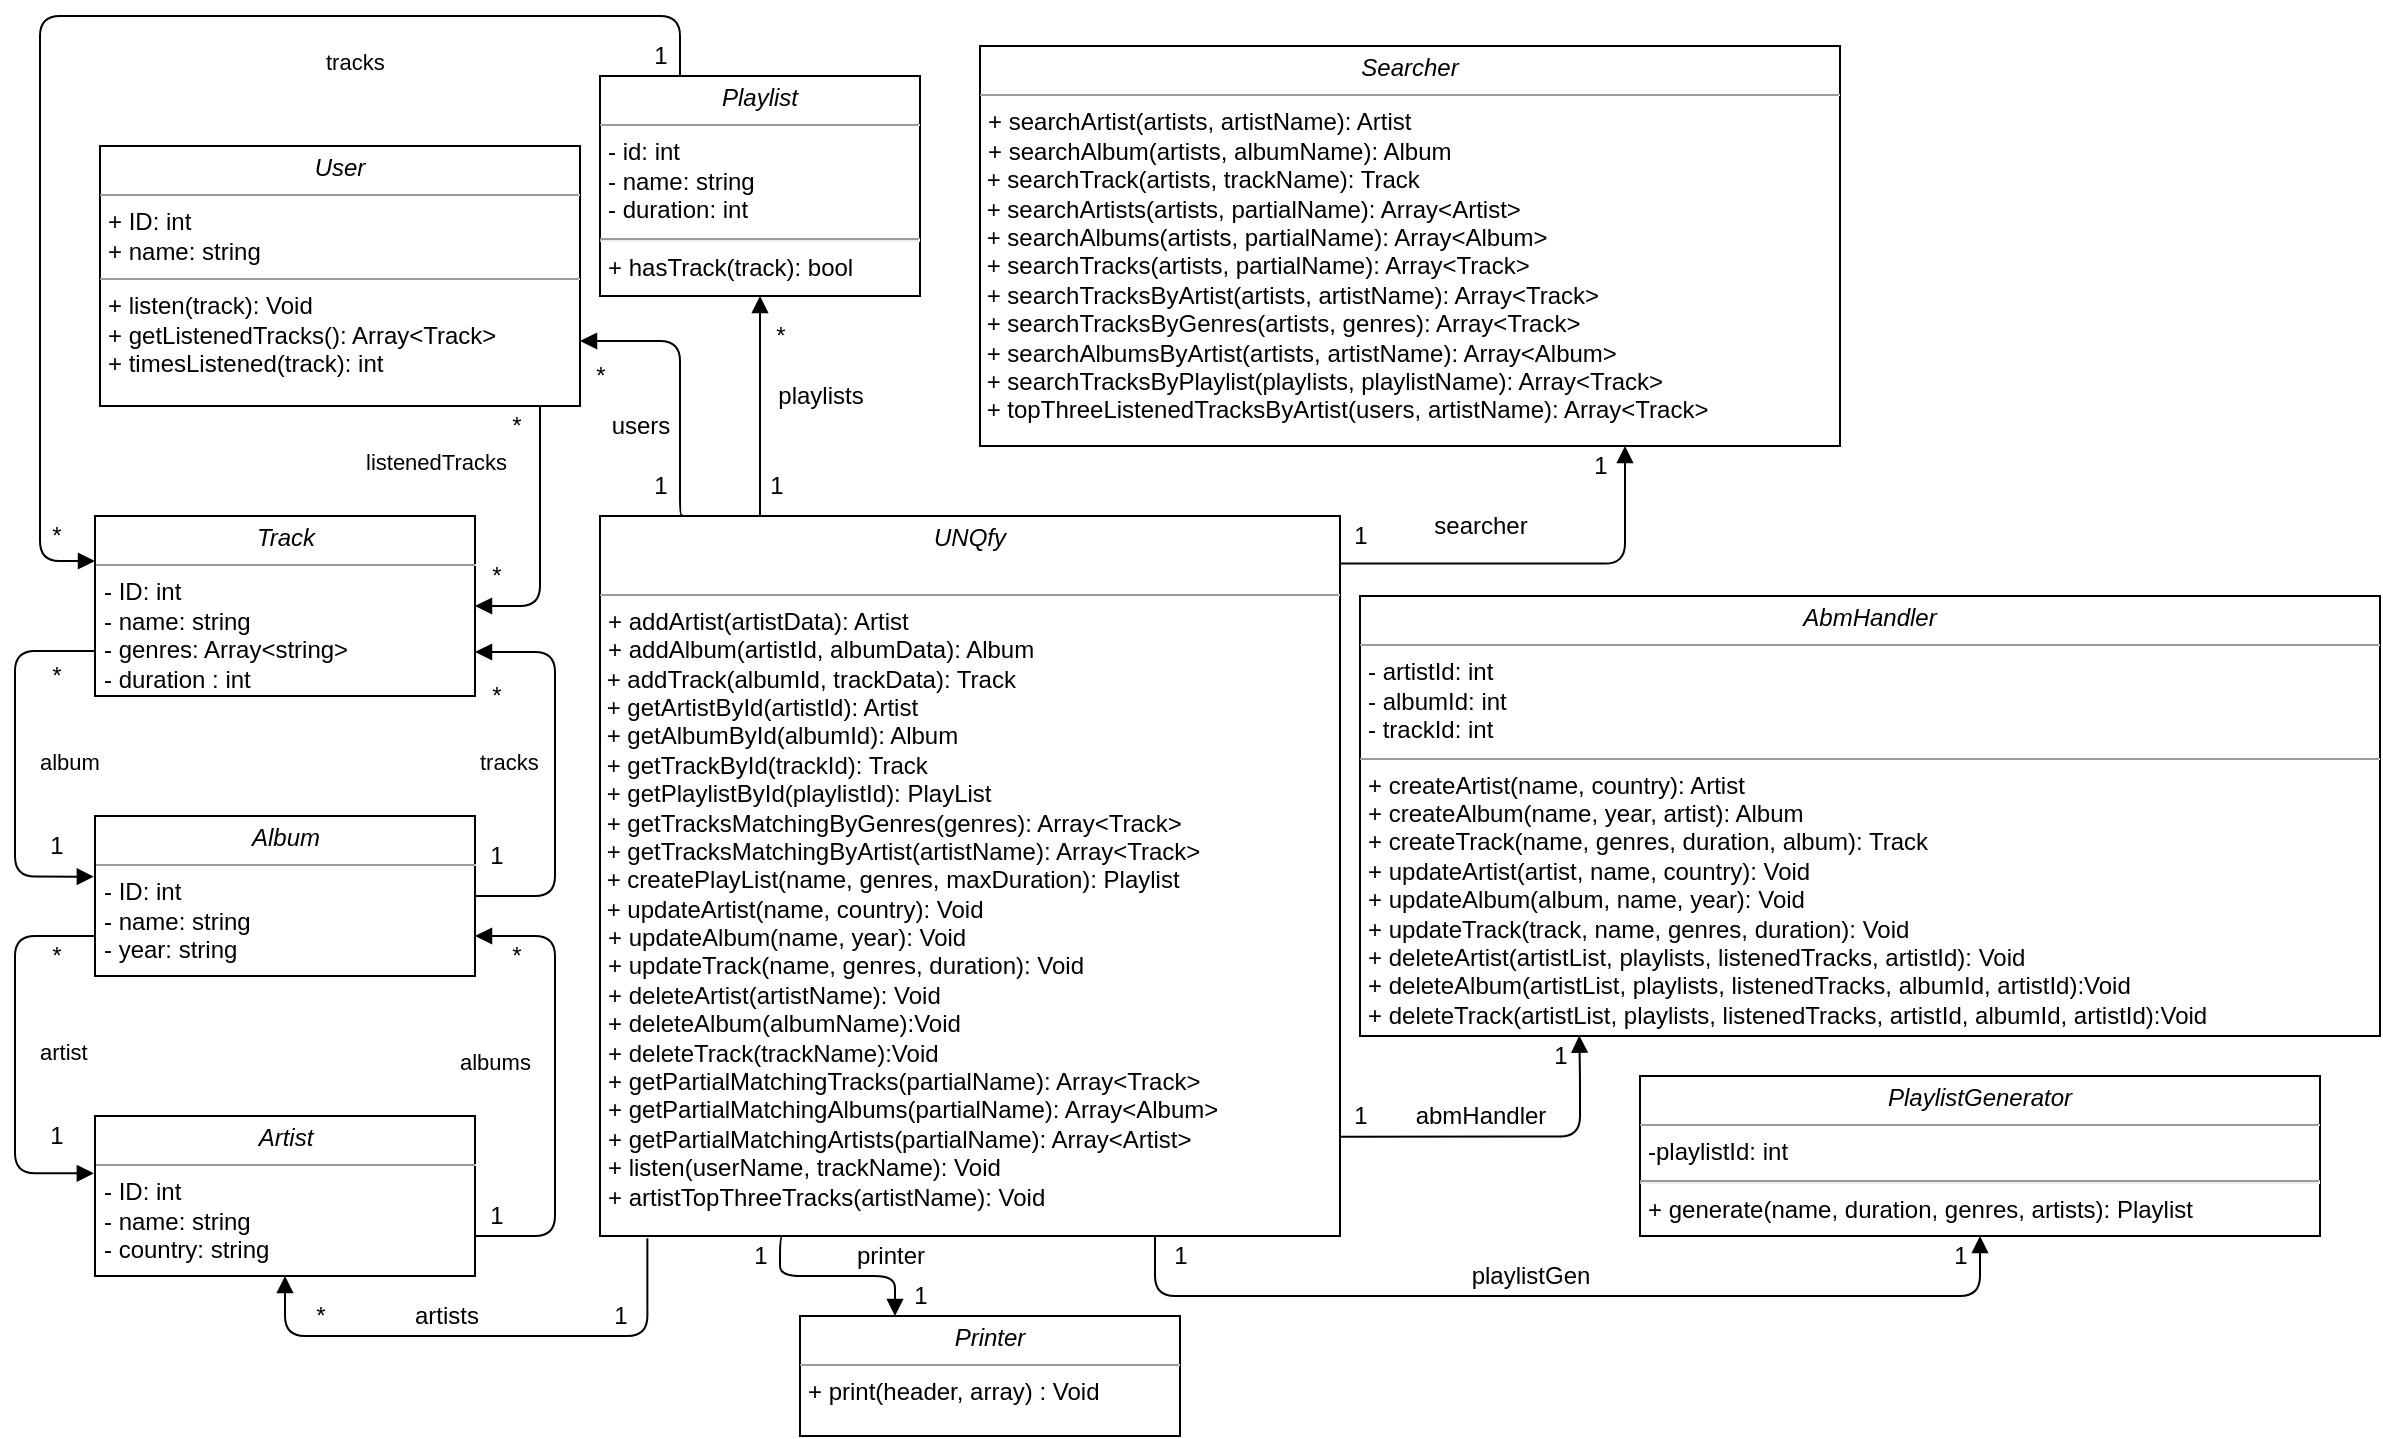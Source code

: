 <mxfile version="13.0.1" type="device"><diagram name="Page-1" id="c4acf3e9-155e-7222-9cf6-157b1a14988f"><mxGraphModel dx="2011" dy="623" grid="1" gridSize="10" guides="1" tooltips="1" connect="1" arrows="1" fold="1" page="1" pageScale="1" pageWidth="850" pageHeight="1100" background="#ffffff" math="0" shadow="0"><root><mxCell id="0"/><mxCell id="1" parent="0"/><mxCell id="5d2195bd80daf111-18" value="&lt;p style=&quot;margin: 0px ; margin-top: 4px ; text-align: center&quot;&gt;&lt;i&gt;Track&lt;/i&gt;&lt;/p&gt;&lt;hr size=&quot;1&quot;&gt;&lt;p style=&quot;margin: 0px ; margin-left: 4px&quot;&gt;- ID: int&lt;/p&gt;&lt;p style=&quot;margin: 0px ; margin-left: 4px&quot;&gt;- name: string&lt;br&gt;- genres: Array&amp;lt;string&amp;gt;&lt;br&gt;&lt;/p&gt;&lt;p style=&quot;margin: 0px ; margin-left: 4px&quot;&gt;- duration : int&lt;br&gt;&lt;/p&gt;" style="verticalAlign=top;align=left;overflow=fill;fontSize=12;fontFamily=Helvetica;html=1;rounded=0;shadow=0;comic=0;labelBackgroundColor=none;strokeWidth=1" parent="1" vertex="1"><mxGeometry x="227.5" y="320" width="190" height="90" as="geometry"/></mxCell><mxCell id="5d2195bd80daf111-19" value="&lt;p style=&quot;margin: 0px ; margin-top: 4px ; text-align: center&quot;&gt;&lt;i&gt;Album&lt;/i&gt;&lt;/p&gt;&lt;hr size=&quot;1&quot;&gt;&lt;p style=&quot;margin: 0px ; margin-left: 4px&quot;&gt;- ID: int&lt;/p&gt;&lt;p style=&quot;margin: 0px ; margin-left: 4px&quot;&gt;- name: string&lt;br&gt;- year: string&lt;/p&gt;&lt;p style=&quot;margin: 0px ; margin-left: 4px&quot;&gt;&lt;br&gt;&lt;/p&gt;" style="verticalAlign=top;align=left;overflow=fill;fontSize=12;fontFamily=Helvetica;html=1;rounded=0;shadow=0;comic=0;labelBackgroundColor=none;strokeWidth=1" parent="1" vertex="1"><mxGeometry x="227.5" y="470" width="190" height="80" as="geometry"/></mxCell><mxCell id="5d2195bd80daf111-20" value="&lt;p style=&quot;margin: 0px ; margin-top: 4px ; text-align: center&quot;&gt;&lt;i&gt;Artist&lt;/i&gt;&lt;/p&gt;&lt;hr size=&quot;1&quot;&gt;&lt;p style=&quot;margin: 0px ; margin-left: 4px&quot;&gt;- ID: int&lt;/p&gt;&lt;p style=&quot;margin: 0px ; margin-left: 4px&quot;&gt;- name: string&lt;br&gt;- country: string&lt;/p&gt;&lt;p style=&quot;margin: 0px ; margin-left: 4px&quot;&gt;&lt;br&gt;&lt;/p&gt;" style="verticalAlign=top;align=left;overflow=fill;fontSize=12;fontFamily=Helvetica;html=1;rounded=0;shadow=0;comic=0;labelBackgroundColor=none;strokeWidth=1" parent="1" vertex="1"><mxGeometry x="227.5" y="620" width="190" height="80" as="geometry"/></mxCell><mxCell id="0A4pxNy6F65seMNXTTmq-5" value="1" style="text;html=1;align=center;verticalAlign=middle;resizable=0;points=[];autosize=1;" parent="1" vertex="1"><mxGeometry x="197.5" y="475" width="20" height="20" as="geometry"/></mxCell><mxCell id="0A4pxNy6F65seMNXTTmq-6" value="tracks" style="endArrow=block;endFill=1;html=1;edgeStyle=orthogonalEdgeStyle;align=left;verticalAlign=top;exitX=1;exitY=0.5;exitDx=0;exitDy=0;" parent="1" source="5d2195bd80daf111-19" edge="1"><mxGeometry x="0.188" y="40" relative="1" as="geometry"><mxPoint x="437.5" y="530" as="sourcePoint"/><mxPoint x="417.5" y="388" as="targetPoint"/><Array as="points"><mxPoint x="457.5" y="510"/><mxPoint x="457.5" y="388"/></Array><mxPoint as="offset"/></mxGeometry></mxCell><mxCell id="0A4pxNy6F65seMNXTTmq-8" value="*" style="text;html=1;align=center;verticalAlign=middle;resizable=0;points=[];autosize=1;" parent="1" vertex="1"><mxGeometry x="417.5" y="400" width="20" height="20" as="geometry"/></mxCell><mxCell id="0A4pxNy6F65seMNXTTmq-9" value="artist" style="endArrow=block;endFill=1;html=1;edgeStyle=orthogonalEdgeStyle;align=left;verticalAlign=top;exitX=0;exitY=0.75;exitDx=0;exitDy=0;entryX=-0.003;entryY=0.358;entryDx=0;entryDy=0;entryPerimeter=0;" parent="1" source="5d2195bd80daf111-19" target="5d2195bd80daf111-20" edge="1"><mxGeometry x="-0.243" y="-14" relative="1" as="geometry"><mxPoint x="417.5" y="620" as="sourcePoint"/><mxPoint x="417.5" y="810" as="targetPoint"/><Array as="points"><mxPoint x="187.5" y="530"/><mxPoint x="187.5" y="649"/></Array><mxPoint x="24" y="10" as="offset"/></mxGeometry></mxCell><mxCell id="0A4pxNy6F65seMNXTTmq-11" value="albums" style="endArrow=block;endFill=1;html=1;edgeStyle=orthogonalEdgeStyle;align=left;verticalAlign=top;entryX=1;entryY=0.75;entryDx=0;entryDy=0;exitX=1;exitY=0.75;exitDx=0;exitDy=0;" parent="1" source="5d2195bd80daf111-20" target="5d2195bd80daf111-19" edge="1"><mxGeometry x="0.217" y="50" relative="1" as="geometry"><mxPoint x="437.5" y="740" as="sourcePoint"/><mxPoint x="417.5" y="550" as="targetPoint"/><Array as="points"><mxPoint x="457.5" y="680"/><mxPoint x="457.5" y="530"/></Array><mxPoint as="offset"/></mxGeometry></mxCell><mxCell id="0A4pxNy6F65seMNXTTmq-13" value="&lt;p style=&quot;margin: 0px ; margin-top: 4px ; text-align: center&quot;&gt;&lt;i&gt;Playlist&lt;/i&gt;&lt;/p&gt;&lt;hr size=&quot;1&quot;&gt;&lt;p style=&quot;margin: 0px ; margin-left: 4px&quot;&gt;- id: int&lt;/p&gt;&lt;p style=&quot;margin: 0px ; margin-left: 4px&quot;&gt;- name: string&lt;br&gt;- duration: int&lt;/p&gt;&lt;hr id=&quot;null&quot;&gt;&lt;p style=&quot;margin: 0px 0px 0px 4px&quot;&gt;+ hasTrack(track): bool&lt;/p&gt;" style="verticalAlign=top;align=left;overflow=fill;fontSize=12;fontFamily=Helvetica;html=1;rounded=0;shadow=0;comic=0;labelBackgroundColor=none;strokeWidth=1" parent="1" vertex="1"><mxGeometry x="480" y="100" width="160" height="110" as="geometry"/></mxCell><mxCell id="0A4pxNy6F65seMNXTTmq-15" value="*" style="text;html=1;align=center;verticalAlign=middle;resizable=0;points=[];autosize=1;" parent="1" vertex="1"><mxGeometry x="197.5" y="320" width="20" height="20" as="geometry"/></mxCell><mxCell id="0A4pxNy6F65seMNXTTmq-16" value="tracks" style="endArrow=block;endFill=1;html=1;edgeStyle=orthogonalEdgeStyle;align=left;verticalAlign=top;entryX=0;entryY=0.25;entryDx=0;entryDy=0;exitX=0.25;exitY=0;exitDx=0;exitDy=0;" parent="1" source="0A4pxNy6F65seMNXTTmq-13" target="5d2195bd80daf111-18" edge="1"><mxGeometry x="-0.354" y="10" relative="1" as="geometry"><mxPoint x="560" y="350" as="sourcePoint"/><mxPoint x="240" y="90" as="targetPoint"/><Array as="points"><mxPoint x="520" y="70"/><mxPoint x="200" y="70"/><mxPoint x="200" y="342"/></Array><mxPoint x="1" as="offset"/></mxGeometry></mxCell><mxCell id="0A4pxNy6F65seMNXTTmq-18" value="&lt;p style=&quot;margin: 0px ; margin-top: 4px ; text-align: center&quot;&gt;&lt;i&gt;User&lt;/i&gt;&lt;/p&gt;&lt;hr size=&quot;1&quot;&gt;&lt;p style=&quot;margin: 0px ; margin-left: 4px&quot;&gt;+ ID: int&lt;br&gt;+ name: string&lt;/p&gt;&lt;hr size=&quot;1&quot;&gt;&lt;p style=&quot;margin: 0px ; margin-left: 4px&quot;&gt;+ listen(track): Void&lt;br&gt;&lt;/p&gt;&lt;p style=&quot;margin: 0px ; margin-left: 4px&quot;&gt;+ getListenedTracks(): Array&amp;lt;Track&amp;gt;&lt;/p&gt;&lt;p style=&quot;margin: 0px ; margin-left: 4px&quot;&gt;+ timesListened(track): int&lt;/p&gt;" style="verticalAlign=top;align=left;overflow=fill;fontSize=12;fontFamily=Helvetica;html=1;rounded=0;shadow=0;comic=0;labelBackgroundColor=none;strokeWidth=1" parent="1" vertex="1"><mxGeometry x="230" y="135" width="240" height="130" as="geometry"/></mxCell><mxCell id="0A4pxNy6F65seMNXTTmq-20" value="&lt;p style=&quot;margin: 0px ; margin-top: 4px ; text-align: center&quot;&gt;&lt;i&gt;Searcher&lt;/i&gt;&lt;/p&gt;&lt;hr size=&quot;1&quot;&gt;&lt;p style=&quot;margin: 0px ; margin-left: 4px&quot;&gt;&lt;/p&gt;&lt;p style=&quot;margin: 0px ; margin-left: 4px&quot;&gt;+ searchArtist(artists, artistName): Artist&lt;br&gt;+ searchAlbum(artists, albumName): Album&lt;br&gt;&lt;/p&gt;&amp;nbsp;+ searchTrack(artists, trackName): Track&lt;br&gt;&amp;nbsp;+ searchArtists(artists, partialName): Array&amp;lt;Artist&amp;gt;&lt;br&gt;&amp;nbsp;+ searchAlbums(artists, partialName): Array&amp;lt;Album&amp;gt;&lt;br&gt;&amp;nbsp;+ searchTracks(artists, partialName): Array&amp;lt;Track&amp;gt;&lt;br&gt;&amp;nbsp;+ searchTracksByArtist(artists, artistName): Array&amp;lt;Track&amp;gt;&lt;br&gt;&amp;nbsp;+ searchTracksByGenres(artists, genres): Array&amp;lt;Track&amp;gt;&lt;br&gt;&amp;nbsp;+ searchAlbumsByArtist(artists, artistName): Array&amp;lt;Album&amp;gt;&lt;br&gt;&amp;nbsp;+ searchTracksByPlaylist(playlists, playlistName): Array&amp;lt;Track&amp;gt;&lt;br&gt;&amp;nbsp;+ topThreeListenedTracksByArtist(users, artistName): Array&amp;lt;Track&amp;gt;" style="verticalAlign=top;align=left;overflow=fill;fontSize=12;fontFamily=Helvetica;html=1;rounded=0;shadow=0;comic=0;labelBackgroundColor=none;strokeWidth=1" parent="1" vertex="1"><mxGeometry x="670" y="85" width="430" height="200" as="geometry"/></mxCell><mxCell id="0A4pxNy6F65seMNXTTmq-22" value="&lt;p style=&quot;margin: 0px ; margin-top: 4px ; text-align: center&quot;&gt;&lt;i&gt;UNQfy&lt;/i&gt;&lt;/p&gt;&lt;p style=&quot;margin: 0px ; margin-left: 4px&quot;&gt;&lt;br&gt;&lt;/p&gt;&lt;hr size=&quot;1&quot;&gt;&lt;p style=&quot;margin: 0px ; margin-left: 4px&quot;&gt;+ addArtist(artistData): Artist&lt;br&gt;+ addAlbum(artistId, albumData): Album&lt;br&gt;&lt;/p&gt;&amp;nbsp;+ addTrack(albumId, trackData): Track&lt;br&gt;&amp;nbsp;+ getArtistById(artistId): Artist&lt;br&gt;&amp;nbsp;+ getAlbumById(albumId): Album&lt;br&gt;&amp;nbsp;+ getTrackById(trackId): Track&lt;br&gt;&amp;nbsp;+ getPlaylistById(playlistId): PlayList&lt;br&gt;&amp;nbsp;+ getTracksMatchingByGenres(genres): Array&amp;lt;Track&amp;gt;&lt;br&gt;&amp;nbsp;+ getTracksMatchingByArtist(artistName): Array&amp;lt;Track&amp;gt;&lt;br&gt;&amp;nbsp;+ createPlayList(name, genres, maxDuration): Playlist&lt;br&gt;&amp;nbsp;&lt;span&gt;+ updateArtist(name, country): Void&lt;/span&gt;&lt;p style=&quot;margin: 0px 0px 0px 4px&quot;&gt;+ updateAlbum(name, year): Void&lt;br&gt;&lt;/p&gt;&lt;p style=&quot;margin: 0px 0px 0px 4px&quot;&gt;+ updateTrack(name, genres, duration): Void&lt;/p&gt;&lt;p style=&quot;margin: 0px 0px 0px 4px&quot;&gt;+ deleteArtist(artistName): Void&lt;/p&gt;&lt;p style=&quot;margin: 0px 0px 0px 4px&quot;&gt;+ deleteAlbum(albumName):Void&lt;/p&gt;&lt;p style=&quot;margin: 0px 0px 0px 4px&quot;&gt;+ deleteTrack(trackName):Void&lt;/p&gt;&lt;p style=&quot;margin: 0px 0px 0px 4px&quot;&gt;+ getPartialMatchingTracks(partialName): Array&amp;lt;Track&amp;gt;&lt;/p&gt;&lt;p style=&quot;margin: 0px 0px 0px 4px&quot;&gt;+ getPartialMatchingAlbums(partialName): Array&amp;lt;Album&amp;gt;&lt;br&gt;&lt;/p&gt;&lt;p style=&quot;margin: 0px 0px 0px 4px&quot;&gt;+ getPartialMatchingArtists(partialName): Array&amp;lt;Artist&amp;gt;&lt;br&gt;&lt;/p&gt;&lt;p style=&quot;margin: 0px 0px 0px 4px&quot;&gt;+ listen(userName, trackName): Void&lt;/p&gt;&lt;p style=&quot;margin: 0px 0px 0px 4px&quot;&gt;+ artistTopThreeTracks(artistName): Void&lt;/p&gt;" style="verticalAlign=top;align=left;overflow=fill;fontSize=12;fontFamily=Helvetica;html=1;rounded=0;shadow=0;comic=0;labelBackgroundColor=none;strokeWidth=1" parent="1" vertex="1"><mxGeometry x="480" y="320" width="370" height="360" as="geometry"/></mxCell><mxCell id="0A4pxNy6F65seMNXTTmq-23" value="&lt;p style=&quot;margin: 0px ; margin-top: 4px ; text-align: center&quot;&gt;&lt;i&gt;AbmHandler&lt;/i&gt;&lt;/p&gt;&lt;hr size=&quot;1&quot;&gt;&lt;p style=&quot;margin: 0px ; margin-left: 4px&quot;&gt;- artistId: int&lt;br&gt;- albumId: int&lt;/p&gt;&lt;p style=&quot;margin: 0px ; margin-left: 4px&quot;&gt;- trackId: int&lt;/p&gt;&lt;hr size=&quot;1&quot;&gt;&lt;p style=&quot;margin: 0px ; margin-left: 4px&quot;&gt;+ createArtist(name, country): Artist&lt;br&gt;+ createAlbum(name, year, artist): Album&lt;/p&gt;&lt;p style=&quot;margin: 0px ; margin-left: 4px&quot;&gt;+ createTrack(name, genres, duration, album): Track&lt;br&gt;&lt;/p&gt;&lt;p style=&quot;margin: 0px ; margin-left: 4px&quot;&gt;+ updateArtist(artist, name, country): Void&lt;/p&gt;&lt;p style=&quot;margin: 0px ; margin-left: 4px&quot;&gt;+ updateAlbum(album, name, year): Void&lt;br&gt;&lt;/p&gt;&lt;p style=&quot;margin: 0px ; margin-left: 4px&quot;&gt;+ updateTrack(track, name, genres, duration): Void&lt;/p&gt;&lt;p style=&quot;margin: 0px ; margin-left: 4px&quot;&gt;+ deleteArtist(artistList, playlists, listenedTracks, artistId): Void&lt;/p&gt;&lt;p style=&quot;margin: 0px ; margin-left: 4px&quot;&gt;&lt;span&gt;+ deleteAlbum(artistList, playlists, listenedTracks, albumId, artistId):Void&lt;/span&gt;&lt;/p&gt;&lt;p style=&quot;margin: 0px ; margin-left: 4px&quot;&gt;&lt;span&gt;+ deleteTrack(artistList, playlists, listenedTracks, artistId, albumId, artistId):Void&lt;/span&gt;&lt;/p&gt;" style="verticalAlign=top;align=left;overflow=fill;fontSize=12;fontFamily=Helvetica;html=1;rounded=0;shadow=0;comic=0;labelBackgroundColor=none;strokeWidth=1" parent="1" vertex="1"><mxGeometry x="860" y="360" width="510" height="220" as="geometry"/></mxCell><mxCell id="0A4pxNy6F65seMNXTTmq-35" value="*" style="text;html=1;align=center;verticalAlign=middle;resizable=0;points=[];autosize=1;" parent="1" vertex="1"><mxGeometry x="197.5" y="530" width="20" height="20" as="geometry"/></mxCell><mxCell id="0A4pxNy6F65seMNXTTmq-36" value="&lt;p style=&quot;margin: 0px ; margin-top: 4px ; text-align: center&quot;&gt;&lt;i&gt;PlaylistGenerator&lt;/i&gt;&lt;/p&gt;&lt;hr size=&quot;1&quot;&gt;&lt;p style=&quot;margin: 0px ; margin-left: 4px&quot;&gt;&lt;/p&gt;&lt;p style=&quot;margin: 0px ; margin-left: 4px&quot;&gt;-playlistId: int&lt;/p&gt;&lt;hr&gt;&lt;p style=&quot;margin: 0px ; margin-left: 4px&quot;&gt;+ generate(name, duration, genres, artists): Playlist&lt;br&gt;&lt;/p&gt;" style="verticalAlign=top;align=left;overflow=fill;fontSize=12;fontFamily=Helvetica;html=1;rounded=0;shadow=0;comic=0;labelBackgroundColor=none;strokeWidth=1" parent="1" vertex="1"><mxGeometry x="1000" y="600" width="340" height="80" as="geometry"/></mxCell><mxCell id="0A4pxNy6F65seMNXTTmq-41" value="listenedTracks" style="endArrow=block;endFill=1;html=1;edgeStyle=orthogonalEdgeStyle;align=left;verticalAlign=top;entryX=1;entryY=0.5;entryDx=0;entryDy=0;" parent="1" source="0A4pxNy6F65seMNXTTmq-18" target="5d2195bd80daf111-18" edge="1"><mxGeometry x="1" y="-103" relative="1" as="geometry"><mxPoint x="576" y="202" as="sourcePoint"/><mxPoint x="240" y="165" as="targetPoint"/><Array as="points"><mxPoint x="450" y="365"/></Array><mxPoint x="-57" y="18" as="offset"/></mxGeometry></mxCell><mxCell id="n2eEZWa0HdVs-zbT8t7V-3" value="" style="endArrow=block;endFill=1;html=1;edgeStyle=orthogonalEdgeStyle;align=left;verticalAlign=top;exitX=0.75;exitY=1;exitDx=0;exitDy=0;entryX=0.5;entryY=1;entryDx=0;entryDy=0;" parent="1" source="0A4pxNy6F65seMNXTTmq-22" target="0A4pxNy6F65seMNXTTmq-36" edge="1"><mxGeometry x="-0.027" y="-40" relative="1" as="geometry"><mxPoint x="400" y="560" as="sourcePoint"/><mxPoint x="1145" y="670" as="targetPoint"/><Array as="points"><mxPoint x="757" y="710"/><mxPoint x="1170" y="710"/></Array><mxPoint as="offset"/></mxGeometry></mxCell><mxCell id="n2eEZWa0HdVs-zbT8t7V-5" value="" style="endArrow=block;endFill=1;html=1;edgeStyle=orthogonalEdgeStyle;align=left;verticalAlign=top;exitX=1.001;exitY=0.862;exitDx=0;exitDy=0;exitPerimeter=0;entryX=0.215;entryY=0.999;entryDx=0;entryDy=0;entryPerimeter=0;" parent="1" source="0A4pxNy6F65seMNXTTmq-22" target="0A4pxNy6F65seMNXTTmq-23" edge="1"><mxGeometry x="-0.027" y="-40" relative="1" as="geometry"><mxPoint x="420" y="560" as="sourcePoint"/><mxPoint x="950" y="600" as="targetPoint"/><Array as="points"><mxPoint x="970" y="630"/><mxPoint x="970" y="600"/></Array><mxPoint as="offset"/></mxGeometry></mxCell><mxCell id="n2eEZWa0HdVs-zbT8t7V-9" value="1" style="text;html=1;align=center;verticalAlign=middle;resizable=0;points=[];autosize=1;" parent="1" vertex="1"><mxGeometry x="850" y="610" width="20" height="20" as="geometry"/></mxCell><mxCell id="n2eEZWa0HdVs-zbT8t7V-11" value="1" style="text;html=1;align=center;verticalAlign=middle;resizable=0;points=[];autosize=1;" parent="1" vertex="1"><mxGeometry x="760" y="680" width="20" height="20" as="geometry"/></mxCell><mxCell id="n2eEZWa0HdVs-zbT8t7V-12" value="1" style="text;html=1;align=center;verticalAlign=middle;resizable=0;points=[];autosize=1;" parent="1" vertex="1"><mxGeometry x="970" y="285" width="20" height="20" as="geometry"/></mxCell><mxCell id="n2eEZWa0HdVs-zbT8t7V-24" value="1" style="text;html=1;align=center;verticalAlign=middle;resizable=0;points=[];autosize=1;" parent="1" vertex="1"><mxGeometry x="850" y="320" width="20" height="20" as="geometry"/></mxCell><mxCell id="n2eEZWa0HdVs-zbT8t7V-13" value="1" style="text;html=1;align=center;verticalAlign=middle;resizable=0;points=[];autosize=1;" parent="1" vertex="1"><mxGeometry x="1150" y="680" width="20" height="20" as="geometry"/></mxCell><mxCell id="n2eEZWa0HdVs-zbT8t7V-15" value="searcher" style="text;html=1;align=center;verticalAlign=middle;resizable=0;points=[];autosize=1;" parent="1" vertex="1"><mxGeometry x="890" y="315" width="60" height="20" as="geometry"/></mxCell><mxCell id="n2eEZWa0HdVs-zbT8t7V-16" value="playlistGen" style="text;html=1;align=center;verticalAlign=middle;resizable=0;points=[];autosize=1;" parent="1" vertex="1"><mxGeometry x="910" y="690" width="70" height="20" as="geometry"/></mxCell><mxCell id="n2eEZWa0HdVs-zbT8t7V-17" value="abmHandler" style="text;html=1;align=center;verticalAlign=middle;resizable=0;points=[];autosize=1;" parent="1" vertex="1"><mxGeometry x="880" y="610" width="80" height="20" as="geometry"/></mxCell><mxCell id="n2eEZWa0HdVs-zbT8t7V-23" value="" style="endArrow=block;endFill=1;html=1;edgeStyle=orthogonalEdgeStyle;align=left;verticalAlign=top;entryX=0.5;entryY=1;entryDx=0;entryDy=0;" parent="1" target="0A4pxNy6F65seMNXTTmq-13" edge="1"><mxGeometry x="-0.059" y="-130" relative="1" as="geometry"><mxPoint x="560" y="320" as="sourcePoint"/><mxPoint x="810" y="85" as="targetPoint"/><Array as="points"><mxPoint x="560" y="320"/></Array><mxPoint as="offset"/></mxGeometry></mxCell><mxCell id="n2eEZWa0HdVs-zbT8t7V-27" value="" style="endArrow=block;endFill=1;html=1;edgeStyle=orthogonalEdgeStyle;align=left;verticalAlign=top;entryX=0.75;entryY=1;entryDx=0;entryDy=0;exitX=0.999;exitY=0.066;exitDx=0;exitDy=0;exitPerimeter=0;" parent="1" source="0A4pxNy6F65seMNXTTmq-22" target="0A4pxNy6F65seMNXTTmq-20" edge="1"><mxGeometry x="-0.027" y="-40" relative="1" as="geometry"><mxPoint x="650" y="410" as="sourcePoint"/><mxPoint x="980" y="410" as="targetPoint"/><Array as="points"/><mxPoint as="offset"/></mxGeometry></mxCell><mxCell id="n2eEZWa0HdVs-zbT8t7V-32" value="1" style="text;html=1;align=center;verticalAlign=middle;resizable=0;points=[];autosize=1;" parent="1" vertex="1"><mxGeometry x="950" y="580" width="20" height="20" as="geometry"/></mxCell><mxCell id="n2eEZWa0HdVs-zbT8t7V-35" value="" style="endArrow=block;endFill=1;html=1;edgeStyle=orthogonalEdgeStyle;align=left;verticalAlign=top;exitX=0.064;exitY=1.003;exitDx=0;exitDy=0;entryX=0.5;entryY=1;entryDx=0;entryDy=0;exitPerimeter=0;" parent="1" source="0A4pxNy6F65seMNXTTmq-22" target="5d2195bd80daf111-20" edge="1"><mxGeometry x="-0.027" y="-40" relative="1" as="geometry"><mxPoint x="450" y="462.5" as="sourcePoint"/><mxPoint x="440" y="590" as="targetPoint"/><Array as="points"><mxPoint x="503" y="730"/><mxPoint x="323" y="730"/></Array><mxPoint as="offset"/></mxGeometry></mxCell><mxCell id="n2eEZWa0HdVs-zbT8t7V-36" value="" style="endArrow=block;endFill=1;html=1;edgeStyle=orthogonalEdgeStyle;align=left;verticalAlign=top;entryX=1;entryY=0.75;entryDx=0;entryDy=0;exitX=0.112;exitY=-0.001;exitDx=0;exitDy=0;exitPerimeter=0;" parent="1" source="0A4pxNy6F65seMNXTTmq-22" target="0A4pxNy6F65seMNXTTmq-18" edge="1"><mxGeometry x="-0.027" y="-40" relative="1" as="geometry"><mxPoint x="530" y="300" as="sourcePoint"/><mxPoint x="590" y="260" as="targetPoint"/><Array as="points"><mxPoint x="520" y="233"/></Array><mxPoint as="offset"/></mxGeometry></mxCell><mxCell id="n2eEZWa0HdVs-zbT8t7V-37" value="*" style="text;html=1;align=center;verticalAlign=middle;resizable=0;points=[];autosize=1;" parent="1" vertex="1"><mxGeometry x="417.5" y="340" width="20" height="20" as="geometry"/></mxCell><mxCell id="n2eEZWa0HdVs-zbT8t7V-38" value="1" style="text;html=1;align=center;verticalAlign=middle;resizable=0;points=[];autosize=1;" parent="1" vertex="1"><mxGeometry x="500" y="80" width="20" height="20" as="geometry"/></mxCell><mxCell id="n2eEZWa0HdVs-zbT8t7V-41" value="1" style="text;html=1;align=center;verticalAlign=middle;resizable=0;points=[];autosize=1;" parent="1" vertex="1"><mxGeometry x="557.5" y="295" width="20" height="20" as="geometry"/></mxCell><mxCell id="n2eEZWa0HdVs-zbT8t7V-42" value="*" style="text;html=1;align=center;verticalAlign=middle;resizable=0;points=[];autosize=1;" parent="1" vertex="1"><mxGeometry x="470" y="240" width="20" height="20" as="geometry"/></mxCell><mxCell id="n2eEZWa0HdVs-zbT8t7V-43" value="1" style="text;html=1;align=center;verticalAlign=middle;resizable=0;points=[];autosize=1;" parent="1" vertex="1"><mxGeometry x="500" y="295" width="20" height="20" as="geometry"/></mxCell><mxCell id="n2eEZWa0HdVs-zbT8t7V-44" value="*" style="text;html=1;align=center;verticalAlign=middle;resizable=0;points=[];autosize=1;" parent="1" vertex="1"><mxGeometry x="560" y="220" width="20" height="20" as="geometry"/></mxCell><mxCell id="n2eEZWa0HdVs-zbT8t7V-45" value="1" style="text;html=1;align=center;verticalAlign=middle;resizable=0;points=[];autosize=1;" parent="1" vertex="1"><mxGeometry x="480" y="710" width="20" height="20" as="geometry"/></mxCell><mxCell id="n2eEZWa0HdVs-zbT8t7V-46" value="*" style="text;html=1;align=center;verticalAlign=middle;resizable=0;points=[];autosize=1;" parent="1" vertex="1"><mxGeometry x="330" y="710" width="20" height="20" as="geometry"/></mxCell><mxCell id="n2eEZWa0HdVs-zbT8t7V-47" value="artists" style="text;html=1;align=center;verticalAlign=middle;resizable=0;points=[];autosize=1;" parent="1" vertex="1"><mxGeometry x="377.5" y="710" width="50" height="20" as="geometry"/></mxCell><mxCell id="n2eEZWa0HdVs-zbT8t7V-48" value="users" style="text;html=1;align=center;verticalAlign=middle;resizable=0;points=[];autosize=1;" parent="1" vertex="1"><mxGeometry x="480" y="265" width="40" height="20" as="geometry"/></mxCell><mxCell id="n2eEZWa0HdVs-zbT8t7V-49" value="playlists" style="text;html=1;align=center;verticalAlign=middle;resizable=0;points=[];autosize=1;" parent="1" vertex="1"><mxGeometry x="560" y="250" width="60" height="20" as="geometry"/></mxCell><mxCell id="zQZfOleRAr8SQdV1g1r0-1" value="1" style="text;html=1;align=center;verticalAlign=middle;resizable=0;points=[];autosize=1;" parent="1" vertex="1"><mxGeometry x="197.5" y="620" width="20" height="20" as="geometry"/></mxCell><mxCell id="zQZfOleRAr8SQdV1g1r0-16" value="1" style="text;html=1;align=center;verticalAlign=middle;resizable=0;points=[];autosize=1;" parent="1" vertex="1"><mxGeometry x="630" y="700" width="20" height="20" as="geometry"/></mxCell><mxCell id="zQZfOleRAr8SQdV1g1r0-18" value="printer" style="text;html=1;align=center;verticalAlign=middle;resizable=0;points=[];autosize=1;" parent="1" vertex="1"><mxGeometry x="600" y="680" width="50" height="20" as="geometry"/></mxCell><mxCell id="KeEDbkncsUCk2MEcGloo-2" value="album" style="endArrow=block;endFill=1;html=1;edgeStyle=orthogonalEdgeStyle;align=left;verticalAlign=top;exitX=0;exitY=0.75;exitDx=0;exitDy=0;entryX=-0.003;entryY=0.379;entryDx=0;entryDy=0;entryPerimeter=0;" parent="1" source="5d2195bd80daf111-18" target="5d2195bd80daf111-19" edge="1"><mxGeometry x="-0.142" y="10" relative="1" as="geometry"><mxPoint x="127.5" y="406" as="sourcePoint"/><mxPoint x="127.5" y="486" as="targetPoint"/><Array as="points"><mxPoint x="187.5" y="388"/><mxPoint x="187.5" y="500"/></Array><mxPoint as="offset"/></mxGeometry></mxCell><mxCell id="KeEDbkncsUCk2MEcGloo-4" value="*" style="text;html=1;align=center;verticalAlign=middle;resizable=0;points=[];autosize=1;" parent="1" vertex="1"><mxGeometry x="427.5" y="530" width="20" height="20" as="geometry"/></mxCell><mxCell id="KeEDbkncsUCk2MEcGloo-5" value="1" style="text;html=1;align=center;verticalAlign=middle;resizable=0;points=[];autosize=1;" parent="1" vertex="1"><mxGeometry x="417.5" y="480" width="20" height="20" as="geometry"/></mxCell><mxCell id="KeEDbkncsUCk2MEcGloo-6" value="1" style="text;html=1;align=center;verticalAlign=middle;resizable=0;points=[];autosize=1;" parent="1" vertex="1"><mxGeometry x="417.5" y="660" width="20" height="20" as="geometry"/></mxCell><mxCell id="KeEDbkncsUCk2MEcGloo-7" value="*" style="text;html=1;align=center;verticalAlign=middle;resizable=0;points=[];autosize=1;" parent="1" vertex="1"><mxGeometry x="197.5" y="390" width="20" height="20" as="geometry"/></mxCell><mxCell id="KeEDbkncsUCk2MEcGloo-9" value="*" style="text;html=1;align=center;verticalAlign=middle;resizable=0;points=[];autosize=1;" parent="1" vertex="1"><mxGeometry x="427.5" y="265" width="20" height="20" as="geometry"/></mxCell><mxCell id="KeEDbkncsUCk2MEcGloo-11" value="&lt;p style=&quot;margin: 0px ; margin-top: 4px ; text-align: center&quot;&gt;&lt;i&gt;Printer&lt;/i&gt;&lt;/p&gt;&lt;hr size=&quot;1&quot;&gt;&lt;p style=&quot;margin: 0px ; margin-left: 4px&quot;&gt;&lt;/p&gt;&lt;p style=&quot;margin: 0px ; margin-left: 4px&quot;&gt;+ print(header, array) : Void&lt;br&gt;&lt;/p&gt;" style="verticalAlign=top;align=left;overflow=fill;fontSize=12;fontFamily=Helvetica;html=1;rounded=0;shadow=0;comic=0;labelBackgroundColor=none;strokeWidth=1" parent="1" vertex="1"><mxGeometry x="580" y="720" width="190" height="60" as="geometry"/></mxCell><mxCell id="KeEDbkncsUCk2MEcGloo-12" value="" style="endArrow=block;endFill=1;html=1;edgeStyle=orthogonalEdgeStyle;align=left;verticalAlign=top;entryX=0.25;entryY=0;entryDx=0;entryDy=0;exitX=0.25;exitY=1;exitDx=0;exitDy=0;" parent="1" source="0A4pxNy6F65seMNXTTmq-22" target="KeEDbkncsUCk2MEcGloo-11" edge="1"><mxGeometry x="-0.027" y="-40" relative="1" as="geometry"><mxPoint x="295" y="935" as="sourcePoint"/><mxPoint x="665" y="920" as="targetPoint"/><Array as="points"><mxPoint x="570" y="680"/><mxPoint x="570" y="700"/><mxPoint x="627" y="700"/></Array><mxPoint as="offset"/></mxGeometry></mxCell><mxCell id="KeEDbkncsUCk2MEcGloo-15" value="1" style="text;html=1;align=center;verticalAlign=middle;resizable=0;points=[];autosize=1;" parent="1" vertex="1"><mxGeometry x="550" y="680" width="20" height="20" as="geometry"/></mxCell></root></mxGraphModel></diagram></mxfile>